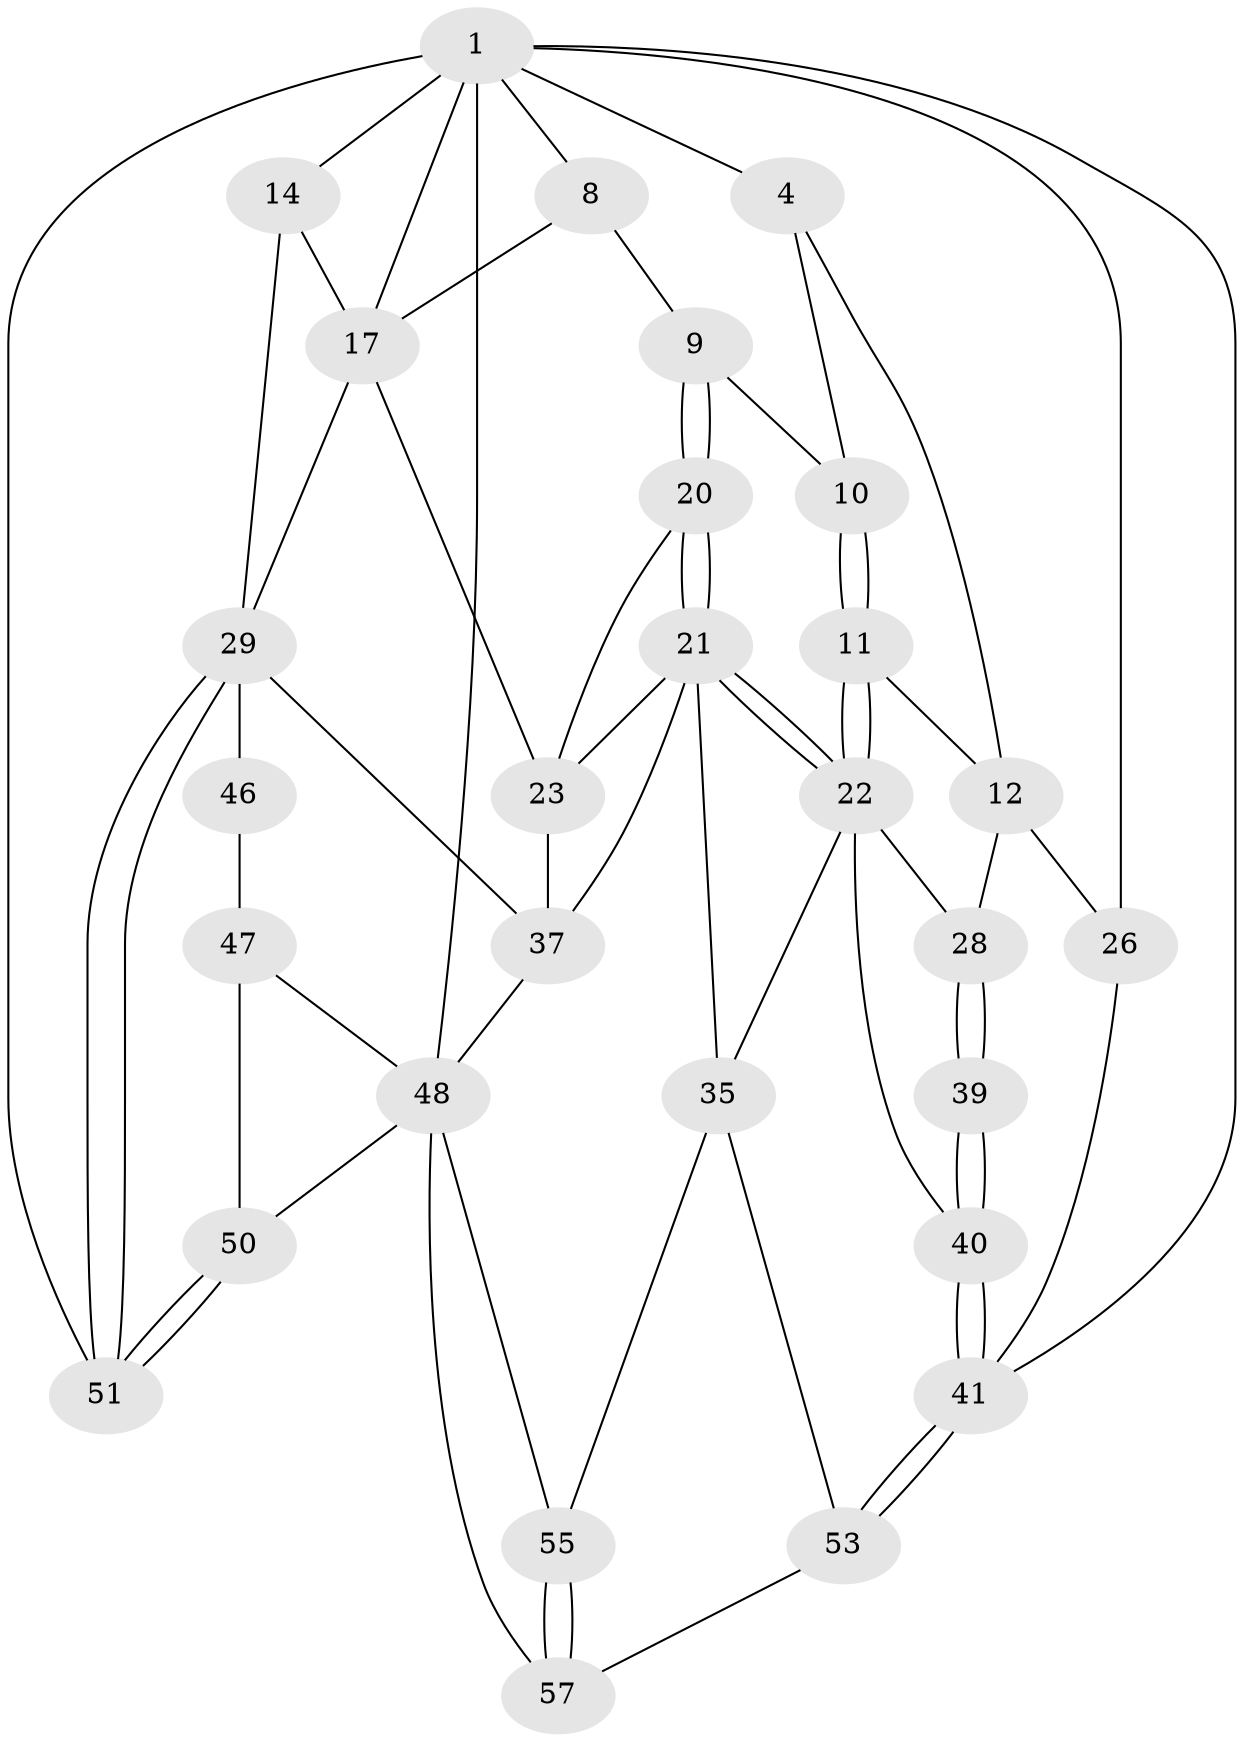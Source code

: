 // original degree distribution, {3: 0.034482758620689655, 6: 0.2413793103448276, 4: 0.27586206896551724, 5: 0.4482758620689655}
// Generated by graph-tools (version 1.1) at 2025/28/03/15/25 16:28:09]
// undirected, 29 vertices, 65 edges
graph export_dot {
graph [start="1"]
  node [color=gray90,style=filled];
  1 [pos="+0.8582184512744705+0",super="+2+6"];
  4 [pos="+0.35280848682013766+0",super="+13+5"];
  8 [pos="+0.7483712840028317+0.24511292157314638"];
  9 [pos="+0.6612026408532512+0.2585386508118226"];
  10 [pos="+0.598639344726703+0.19387212226782335"];
  11 [pos="+0.3689633221538608+0.30368779900947696"];
  12 [pos="+0.36238885622335676+0.2990410856330791",super="+25"];
  14 [pos="+1+0.25498602763092404",super="+15"];
  17 [pos="+0.927791944504782+0.30553260365975804",super="+18"];
  20 [pos="+0.6594170812997299+0.2632599173908876"];
  21 [pos="+0.5688126356851642+0.4084059344223321",super="+33"];
  22 [pos="+0.4146396215228936+0.38152362329348843",super="+27"];
  23 [pos="+0.7746708419970286+0.464485486560682",super="+32+24"];
  26 [pos="+0.018018805506820258+0.40983069368544534"];
  28 [pos="+0.21898801261152503+0.5138658938046718"];
  29 [pos="+1+0.5743841781006239",super="+30"];
  35 [pos="+0.5486250267449091+0.6846845192536355",super="+52"];
  37 [pos="+0.742532178659115+0.6020501536981281",super="+38"];
  39 [pos="+0.26068188076133214+0.5724332143632255"];
  40 [pos="+0.0761272761668303+0.9548114454693843",super="+43"];
  41 [pos="+0+1",super="+42"];
  46 [pos="+0.8494891269133589+0.6374264907698993"];
  47 [pos="+0.7821120322359459+0.7807349683253452",super="+49"];
  48 [pos="+0.7594940409026953+0.7730288453035667",super="+54"];
  50 [pos="+1+1"];
  51 [pos="+1+1"];
  53 [pos="+0.349030128126965+0.8989074081781684"];
  55 [pos="+0.5839318070113151+0.8210160506969201"];
  57 [pos="+0.5507393067183081+0.972054492167194"];
  1 -- 51 [weight=2];
  1 -- 4 [weight=2];
  1 -- 26;
  1 -- 14 [weight=2];
  1 -- 8;
  1 -- 17;
  1 -- 41;
  1 -- 48;
  4 -- 12;
  4 -- 10;
  8 -- 9;
  8 -- 17;
  9 -- 10;
  9 -- 20;
  9 -- 20;
  10 -- 11;
  10 -- 11;
  11 -- 12;
  11 -- 22;
  11 -- 22;
  12 -- 26;
  12 -- 28;
  14 -- 29;
  14 -- 17;
  17 -- 23 [weight=2];
  17 -- 29;
  20 -- 21;
  20 -- 21;
  20 -- 23;
  21 -- 22;
  21 -- 22;
  21 -- 37;
  21 -- 35;
  21 -- 23;
  22 -- 40;
  22 -- 35;
  22 -- 28;
  23 -- 37;
  26 -- 41;
  28 -- 39;
  28 -- 39;
  29 -- 51;
  29 -- 51;
  29 -- 37;
  29 -- 46;
  35 -- 53;
  35 -- 55;
  37 -- 48;
  39 -- 40 [weight=2];
  39 -- 40;
  40 -- 41;
  40 -- 41;
  41 -- 53;
  41 -- 53;
  46 -- 47 [weight=2];
  47 -- 48;
  47 -- 50;
  48 -- 50;
  48 -- 55;
  48 -- 57;
  50 -- 51;
  50 -- 51;
  53 -- 57;
  55 -- 57;
  55 -- 57;
}
